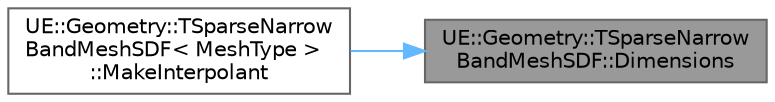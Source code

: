 digraph "UE::Geometry::TSparseNarrowBandMeshSDF::Dimensions"
{
 // INTERACTIVE_SVG=YES
 // LATEX_PDF_SIZE
  bgcolor="transparent";
  edge [fontname=Helvetica,fontsize=10,labelfontname=Helvetica,labelfontsize=10];
  node [fontname=Helvetica,fontsize=10,shape=box,height=0.2,width=0.4];
  rankdir="RL";
  Node1 [id="Node000001",label="UE::Geometry::TSparseNarrow\lBandMeshSDF::Dimensions",height=0.2,width=0.4,color="gray40", fillcolor="grey60", style="filled", fontcolor="black",tooltip=" "];
  Node1 -> Node2 [id="edge1_Node000001_Node000002",dir="back",color="steelblue1",style="solid",tooltip=" "];
  Node2 [id="Node000002",label="UE::Geometry::TSparseNarrow\lBandMeshSDF\< MeshType \>\l::MakeInterpolant",height=0.2,width=0.4,color="grey40", fillcolor="white", style="filled",URL="$d4/d11/classUE_1_1Geometry_1_1TSparseNarrowBandMeshSDF.html#aa2e5a2e1625d937bb62d484fb6eefb38",tooltip=" "];
}
